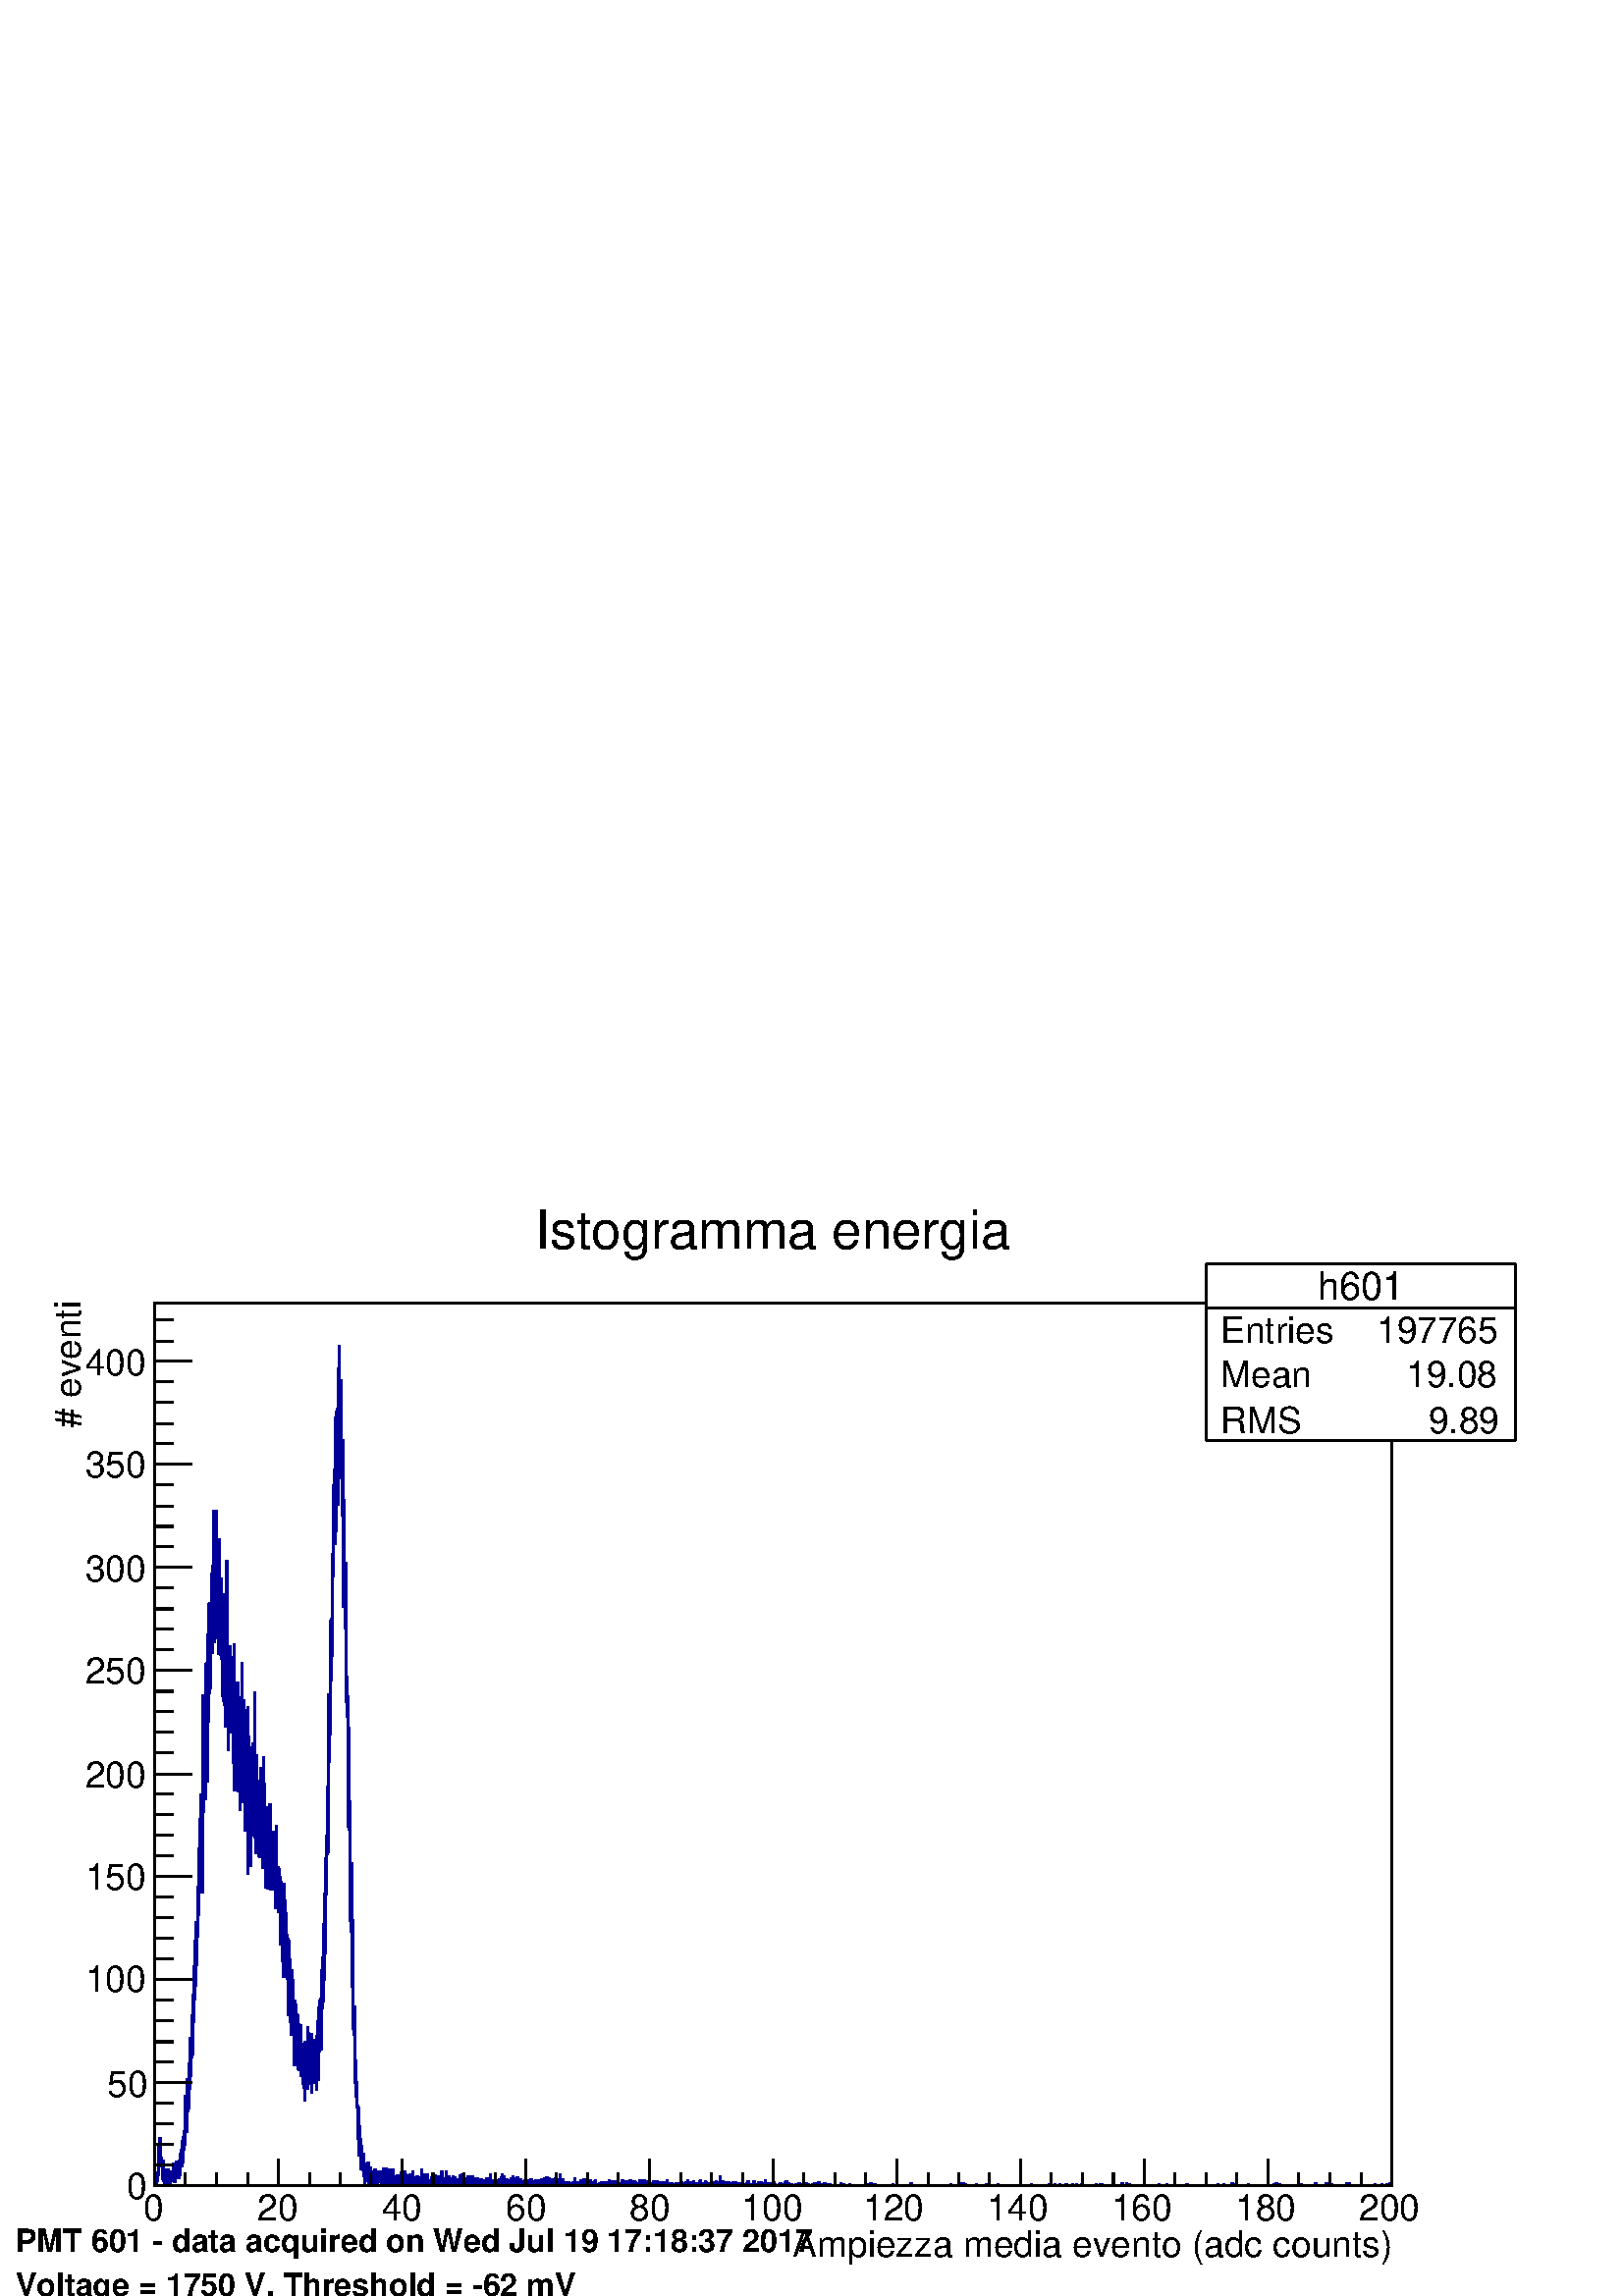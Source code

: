 %!PS-Adobe-2.0 EPSF-2.0
%%BoundingBox:  0 0 567 405
%%EndComments
%%BeginProlog
80 dict begin
/s {stroke} def /l {lineto} def /m {moveto} def /t {translate} def
/r {rotate} def /rl {roll}  def /R {repeat} def
/d {rlineto} def /rm {rmoveto} def /gr {grestore} def /f {eofill} def
/c {setrgbcolor} def /black {0 setgray} def /sd {setdash} def
/cl {closepath} def /sf {scalefont setfont} def /lw {setlinewidth} def
/box {m dup 0 exch d exch 0 d 0 exch neg d cl} def
/NC{systemdict begin initclip end}def/C{NC box clip newpath}def
/bl {box s} def /bf {gsave box gsave f grestore 1 lw [] 0 sd s grestore} def /Y { 0 exch d} def /X { 0 d} def 
/K {{pop pop 0 moveto} exch kshow} bind def
/ita {/ang 15 def gsave [1 0 ang dup sin exch cos div 1 0 0] concat} def 
/mp {newpath /y exch def /x exch def} def
/side {[w .77 mul w .23 mul] .385 w mul sd w 0 l currentpoint t -144 r} def
/mr {mp x y w2 0 360 arc} def /m24 {mr s} def /m20 {mr f} def
/mb {mp x y w2 add m w2 neg 0 d 0 w neg d w 0 d 0 w d cl} def
/mt {mp x y w2 add m w2 neg w neg d w 0 d cl} def
/m21 {mb f} def /m25 {mb s} def /m22 {mt f} def /m26{mt s} def
/m23 {mp x y w2 sub m w2 w d w neg 0 d cl f} def
/m27 {mp x y w2 add m w3 neg w2 neg d w3 w2 neg d w3 w2 d cl s} def
/m28 {mp x w2 sub y w2 sub w3 add m w3 0 d  0 w3 neg d w3 0 d 0 w3 d w3 0 d  0 w3 d w3 neg 0 d 0 w3 d w3 neg 0 d 0 w3 neg d w3 neg 0 d cl s } def
/m29 {mp gsave x w2 sub y w2 add w3 sub m currentpoint t 4 {side} repeat cl fill gr} def
/m30 {mp gsave x w2 sub y w2 add w3 sub m currentpoint t 4 {side} repeat cl s gr} def
/m31 {mp x y w2 sub m 0 w d x w2 sub y m w 0 d x w2 sub y w2 add m w w neg d x w2 sub y w2 sub m w w d s} def
/m32 {mp x y w2 sub m w2 w d w neg 0 d cl s} def
/m33 {mp x y w2 add m w3 neg w2 neg d w3 w2 neg d w3 w2 d cl f} def
/m34 {mp x w2 sub y w2 sub w3 add m w3 0 d  0 w3 neg d w3 0 d 0 w3 d w3 0 d  0 w3 d w3 neg 0 d 0 w3 d w3 neg 0 d 0 w3 neg d w3 neg 0 d cl f } def
/m2 {mp x y w2 sub m 0 w d x w2 sub y m w 0 d s} def
/m5 {mp x w2 sub y w2 sub m w w d x w2 sub y w2 add m w w neg d s} def
/reEncode {exch findfont dup length dict begin {1 index /FID eq  {pop pop} {def} ifelse } forall /Encoding exch def currentdict end dup /FontName get exch definefont pop } def [/Times-Bold /Times-Italic /Times-BoldItalic /Helvetica /Helvetica-Oblique
 /Helvetica-Bold /Helvetica-BoldOblique /Courier /Courier-Oblique /Courier-Bold /Courier-BoldOblique /Times-Roman /AvantGarde-Book /AvantGarde-BookOblique /AvantGarde-Demi /AvantGarde-DemiOblique /Bookman-Demi /Bookman-DemiItalic /Bookman-Light
 /Bookman-LightItalic /Helvetica-Narrow /Helvetica-Narrow-Bold /Helvetica-Narrow-BoldOblique /Helvetica-Narrow-Oblique /NewCenturySchlbk-Roman /NewCenturySchlbk-Bold /NewCenturySchlbk-BoldItalic /NewCenturySchlbk-Italic /Palatino-Bold
 /Palatino-BoldItalic /Palatino-Italic /Palatino-Roman ] {ISOLatin1Encoding reEncode } forall
%%EndProlog
%%BeginSetup
%%EndSetup
newpath  gsave  .25 .25 scale  gsave  0 0 t black[  ] 0 sd 3 lw 1 1 1 c 2268 1619 0 0 bf black 1 1 1 c 1814 1295 227 162 bf black 1814 1295 227 162 bl 0 0 0.6 c 1 1 1 c black 0 0 0.6 c 227 168 m 6 Y -12 Y 1 X 12 Y -9 Y 12 Y 1 X -12 Y 6 Y -3 Y 1 X -3
 Y 6 Y -3 Y 3 Y 1 X -3 Y 3 Y -3 Y 12 Y 1 X -3 Y 21 Y 1 X -9 Y 30 Y 1 X -18 Y 12 Y -15 Y 33 Y 1 X -21 Y 3 Y 1 X -24 Y 18 Y -15 Y 1 X 12 Y -3 Y 3 Y -6 Y 1 X -27 Y 27 Y 1 X -18 Y 6 Y 1 X -18 Y 12 Y -3 Y 1 X -15 Y 21 Y 1 X -18 Y 15 Y 1 X -15 Y 1 X 21 Y
 -21 Y 1 X 6 Y 1 X -3 Y 6 Y -3 Y 1 X 15 Y -15 Y 6 Y -9 Y 1 X 3 Y -3 Y 6 Y -3 Y 1 X -6 Y 12 Y -12 Y 1 X 18 Y -15 Y 6 Y 1 X 6 Y -12 Y 12 Y -6 Y 1 X 6 Y 1 X -6 Y 6 Y -12 Y 12 Y 1 X -3 Y 18 Y -21 Y 12 Y 1 X -18 Y 21 Y 1 X 6 Y -27 Y 1 X 12 Y -6 Y 1 X 15 Y
 -12 Y 1 X -3 Y 24 Y -9 Y 1 X 6 Y -21 Y 1 X 21 Y -18 Y 18 Y -3 Y 1 X -18 Y 18 Y -18 Y 1 X 24 Y -12 Y 12 Y 1 X -21 Y 33 Y -18 Y 1 X 6 Y -6 Y 12 Y 1 X 12 Y -9 Y 3 Y -15 Y 6 Y 1 X -12 Y 39 Y -9 Y 1 X -24 Y 21 Y -21 Y 27 Y 1 X 12 Y -27 Y 9 Y 1 X 21 Y -3
 Y 9 Y -21 Y 1 X 73 Y -55 Y 1 X -6 Y 34 Y -21 Y 1 X -4 Y 25 Y -18 Y 1 X 36 Y -46 Y 46 Y 1 X 33 Y -48 Y 1 X 33 Y -21 Y 9 Y -12 Y 1 X -6 Y 42 Y -6 Y 30 Y 1 X -33 Y 33 Y -36 Y 1 X 45 Y -33 Y 64 Y -40 Y 1 X 18 Y -36 Y 33 Y -3 Y 1 X -3 Y 46 Y -25 Y 1 X 43
 Y -58 Y 1 X 61 Y -9 Y 36 Y -21 Y 1 X 63 Y -39 Y 9 Y 1 X 21 Y -75 Y 42 Y 1 X 79 Y -88 Y 69 Y -18 Y 1 X -30 Y 76 Y 1 X -18 Y 36 Y -6 Y 1 X -58 Y 43 Y 1 X 54 Y -33 Y 51 Y 1 X 58 Y -18 Y 1 X -82 Y 85 Y 1 X -7 Y 64 Y -109 Y 100 Y -42 Y 1 X -22 Y 109 Y
 -72 Y 36 Y 1 X -51 Y 27 Y -85 Y 118 Y -106 Y 1 X 115 Y 1 X -127 Y 151 Y 1 X 40 Y -73 Y 172 Y 1 X -172 Y 51 Y -33 Y 85 Y 1 X -79 Y 55 Y -58 Y 1 X 127 Y -30 Y 1 X -18 Y 118 Y 1 X -127 Y 130 Y -76 Y 1 X -100 Y 152 Y -64 Y 1 X 130 Y -166 Y 121 Y 1 X -85
 Y 151 Y -42 Y 63 Y 1 X -130 Y 133 Y -33 Y 1 X 33 Y -84 Y 39 Y 1 X -82 Y 70 Y -6 Y 1 X 94 Y -88 Y 1 X -15 Y 115 Y -28 Y 1 X 40 Y -94 Y 12 Y -48 Y 66 Y 1 X 145 Y -160 Y 1 X -6 Y 88 Y -115 Y 1 X 139 Y -91 Y 34 Y 1 X 39 Y -64 Y 15 Y -63 Y 1 X 184 Y -114
 Y 30 Y -103 Y 1 X 133 Y 1 X -124 Y 85 Y -52 Y 76 Y 1 X 6 Y -73 Y 85 Y -160 Y 1 X 94 Y -67 Y 106 Y -124 Y 1 X 160 Y -121 Y 61 Y 1 X -79 Y 1 X -33 Y 75 Y -3 Y 1 X -54 Y 97 Y -103 Y 54 Y -69 Y 1 X -24 Y 72 Y -103 Y 1 X 148 Y -84 Y 39 Y 1 X -112 Y 130 Y
 -54 Y 81 Y 1 X -163 Y 70 Y -24 Y 60 Y 1 X 27 Y -133 Y 76 Y 1 X 6 Y -112 Y 1 X 142 Y -136 Y 236 Y 1 X -163 Y 78 Y -94 Y 46 Y 1 X -85 Y 85 Y -64 Y 15 Y 1 X -96 Y 136 Y -58 Y 6 Y 1 X 64 Y -64 Y 1 X 67 Y -30 Y 27 Y 1 X -82 Y 88 Y -18 Y 1 X -85 Y 48 Y
 -72 Y 1 X 18 Y -15 Y 94 Y 1 X -49 Y 9 Y -18 Y 1 X 33 Y -117 Y 1 X 72 Y -9 Y 85 Y -91 Y 1 X 118 Y -175 Y 139 Y -179 Y 1 X 148 Y -99 Y 27 Y 1 X 66 Y -102 Y 27 Y 1 X 72 Y -78 Y 1 X 54 Y -33 Y 75 Y 1 X -160 Y 94 Y -24 Y 1 X 48 Y -103 Y 46 Y 1 X 63 Y
 -115 Y 64 Y -6 Y 1 X 39 Y -133 Y 145 Y -121 Y 1 X 100 Y -33 Y 75 Y 1 X -72 Y 9 Y -85 Y 67 Y 1 X 133 Y -170 Y 67 Y 1 X -33 Y 21 Y -91 Y 118 Y -48 Y 1 X 39 Y -64 Y 70 Y -76 Y 1 X 112 Y -96 Y 54 Y 1 X -151 Y 178 Y -136 Y 1 X 109 Y -112 Y 64 Y 1 X -94 Y
 97 Y -55 Y 1 X 55 Y -64 Y 61 Y 1 X 12 Y -179 Y 245 Y 1 X -151 Y 48 Y -63 Y 45 Y 1 X 79 Y -67 Y 31 Y 1 X 12 Y -79 Y 82 Y 1 X -109 Y 6 Y 1 X -67 Y 176 Y -118 Y 1 X 45 Y -51 Y 106 Y -58 Y 1 X -33 Y 106 Y -127 Y 1 X 136 Y -118 Y 1 X 97 Y -73 Y 70 Y 1 X
 -73 Y 76 Y -6 Y 1 X -91 Y 193 Y -214 Y 1 X -24 Y 117 Y -78 Y 69 Y 1 X -21 Y 58 Y -55 Y 30 Y -51 Y 1 X 48 Y -75 Y 15 Y 1 X 39 Y -57 Y 24 Y -45 Y 1 X 90 Y -78 Y 36 Y -39 Y 1 X -12 Y 45 Y -63 Y 1 X -3 Y 84 Y -39 Y 30 Y 1 X 6 Y -57 Y 109 Y -40 Y 1 X -36
 Y 54 Y -105 Y 66 Y 1 X 45 Y -72 Y 15 Y -39 Y 1 X -37 Y 100 Y -57 Y 93 Y 1 X -42 Y 70 Y -133 Y 90 Y -54 Y 1 X 69 Y -21 Y 9 Y 1 X -87 Y 42 Y -24 Y 33 Y 1 X -72 Y 24 Y 1 X -43 Y 79 Y -103 Y 1 X 103 Y -70 Y 1 X 85 Y -121 Y 85 Y 1 X 3 Y -33 Y 24 Y -40 Y
 31 Y 1 X -43 Y 67 Y 1 X -55 Y 43 Y -73 Y 82 Y 1 X 9 Y -70 Y 94 Y 1 X -124 Y 1 X 85 Y -21 Y 1 X -43 Y 31 Y 1 X -49 Y 55 Y -58 Y 1 X 79 Y -40 Y 28 Y -43 Y 1 X -12 Y 73 Y -33 Y 1 X -40 Y 46 Y -19 Y 25 Y 1 X -64 Y 46 Y -73 Y 1 X 70 Y -67 Y 118 Y -94 Y 1
 X 21 Y -9 Y 3 Y -27 Y 1 X 42 Y 1 X -39 Y 30 Y -6 Y 18 Y -18 Y 1 X 6 Y -54 Y 1 X 48 Y -42 Y 57 Y -57 Y 1 X 39 Y -54 Y 60 Y -99 Y 1 X 87 Y -57 Y 36 Y 1 X -18 Y 45 Y -66 Y 1 X -52 Y 88 Y -39 Y 1 X 39 Y -94 Y 1 X -18 Y 112 Y -63 Y 1 X -16 Y 106 Y -103 Y
 85 Y -9 Y 1 X -91 Y 73 Y 1 X -67 Y 64 Y -61 Y 1 X -30 Y 30 Y -18 Y 1 X -3 Y 55 Y -67 Y 39 Y 1 X -27 Y 21 Y -69 Y 97 Y -22 Y 1 X -24 Y 6 Y -72 Y 1 X 109 Y -58 Y 18 Y 1 X 12 Y -93 Y 78 Y -15 Y 1 X 21 Y -69 Y 48 Y -57 Y 1 X 42 Y -66 Y 63 Y -24 Y 15 Y 1
 X 42 Y -66 Y 1 X -12 Y 15 Y -3 Y 12 Y 1 X 39 Y -48 Y 9 Y -27 Y 1 X 21 Y -3 Y 18 Y -9 Y 1 X -39 Y 48 Y -97 Y 82 Y 1 X -55 Y 34 Y -52 Y 1 X 61 Y -18 Y 39 Y -51 Y 36 Y 1 X -76 Y 43 Y 1 X -22 Y 19 Y -37 Y 1 X 24 Y -21 Y 70 Y -79 Y 1 X 58 Y -61 Y 67 Y 1
 X -58 Y 40 Y -19 Y 19 Y 1 X -25 Y 40 Y -43 Y 1 X 18 Y -9 Y 22 Y 1 X -22 Y 37 Y -76 Y 30 Y 1 X 18 Y 1 X -60 Y 57 Y -48 Y 1 X 45 Y -24 Y 1 X -12 Y 24 Y -48 Y 63 Y 1 X -81 Y 84 Y -51 Y 54 Y -57 Y 1 X 18 Y -21 Y 45 Y 1 X -45 Y 42 Y -18 Y 1 X 27 Y -18 Y
 12 Y 1 X 31 Y -85 Y 1 X 91 Y -85 Y 9 Y 1 X 67 Y -76 Y 9 Y 1 X 48 Y -21 Y 24 Y -36 Y 1 X 21 Y -36 Y 1 X 64 Y 1 X -85 Y 45 Y 1 X 27 Y -57 Y 33 Y 1 X 12 Y -15 Y 18 Y -45 Y 1 X 61 Y -43 Y 1 X 18 Y -36 Y 24 Y 1 X -6 Y 30 Y -51 Y 1 X 15 Y -12 Y 33 Y -21 Y
 1 X 42 Y -57 Y 21 Y 1 X -33 Y 82 Y -43 Y 1 X 40 Y -52 Y 76 Y -67 Y 30 Y 1 X -51 Y 106 Y 1 X -64 Y 15 Y -9 Y 1 X 70 Y -33 Y 1 X 36 Y -42 Y 27 Y 1 X 21 Y -82 Y 100 Y 1 X -78 Y 96 Y -57 Y 1 X 30 Y -15 Y 60 Y -60 Y 1 X 57 Y -63 Y 82 Y -34 Y 1 X 67 Y -55
 Y 3 Y -30 Y 1 X 70 Y -37 Y 94 Y -69 Y 30 Y 1 X 33 Y -82 Y 1 X 118 Y -39 Y 61 Y -25 Y 1 X -30 Y 88 Y -88 Y 61 Y 1 X 75 Y -72 Y 1 X 96 Y -54 Y 6 Y 1 X 79 Y -40 Y 145 Y -54 Y 1 X 27 Y -75 Y 42 Y 1 X 78 Y -6 Y 1 X -18 Y 46 Y -22 Y 88 Y 1 X -84 Y 30 Y
 -34 Y 91 Y 1 X -54 Y 100 Y -100 Y 1 X 103 Y -25 Y 73 Y -33 Y 1 X 133 Y -76 Y 1 X 79 Y -73 Y 33 Y -15 Y 1 X -36 Y 24 Y -6 Y 91 Y 1 X 78 Y -166 Y 1 X 175 Y -69 Y 36 Y -100 Y 118 Y 1 X 3 Y -54 Y 60 Y 1 X 10 Y -109 Y 51 Y -82 Y 1 X 200 Y -15 Y 1 X 48 Y
 -106 Y 22 Y 1 X 72 Y -145 Y 103 Y 1 X 3 Y -142 Y 1 X 142 Y -127 Y 112 Y 1 X -130 Y 24 Y -9 Y 1 X -70 Y 94 Y -3 Y 15 Y 1 X -15 Y 21 Y -245 Y 1 X 158 Y -130 Y 15 Y 1 X 33 Y -24 Y 18 Y -52 Y 1 X 25 Y -76 Y 97 Y 1 X -106 Y 15 Y 1 X -69 Y 42 Y -85 Y 1 X
 37 Y -52 Y 33 Y -39 Y 1 X 30 Y -45 Y 27 Y -33 Y 1 X -88 Y 64 Y -118 Y 145 Y 1 X -148 Y 1 X -9 Y 51 Y -112 Y 49 Y 1 X -115 Y 63 Y 1 X 21 Y -99 Y 39 Y -33 Y 1 X 96 Y -148 Y 1 X 64 Y -97 Y 1 X -45 Y 30 Y -48 Y 1 X -9 Y 15 Y -12 Y 1 X 39 Y -97 Y 42 Y 1
 X -15 Y 15 Y -57 Y 1 X 33 Y -54 Y 21 Y 1 X -24 Y 1 X 21 Y -21 Y 3 Y -15 Y 1 X 3 Y -30 Y 9 Y -28 Y 1 X 40 Y -37 Y 43 Y -49 Y 1 X 22 Y -19 Y 6 Y -30 Y 1 X 21 Y -21 Y 1 X 24 Y -33 Y 6 Y -18 Y 1 X 24 Y -9 Y 18 Y 1 X -33 Y 33 Y -27 Y 1 X 6 Y -15 Y 15 Y 1
 X -6 Y 3 Y -18 Y 1 X 33 Y -30 Y 1 X 15 Y -30 Y 15 Y 1 X 12 Y -18 Y 1 X 9 Y -15 Y 21 Y 1 X -15 Y 3 Y 1 X 3 Y -6 Y 21 Y 1 X -21 Y 3 Y 1 X -6 Y 3 Y -9 Y 1 X 15 Y -12 Y 1 X 15 Y -9 Y 1 X 15 Y -18 Y 1 X -6 Y 12 Y -12 Y 1 X 9 Y -3 Y 1 X 12 Y -9 Y 3 Y 1 X
 3 Y -12 Y 3 Y 1 X 3 Y -12 Y 12 Y -3 Y 1 X 15 Y -18 Y 9 Y 1 X 9 Y -15 Y 3 Y 1 X 3 Y -9 Y 1 X -3 Y 12 Y -12 Y 9 Y 1 X -12 Y 21 Y -15 Y 1 X 12 Y -12 Y 3 Y 1 X -3 Y 6 Y -3 Y 1 X 12 Y -15 Y 9 Y 1 X -9 Y 12 Y -9 Y 1 X 9 Y -12 Y 3 Y -3 Y 6 Y 1 X 3 Y -12 Y
 12 Y 1 X -9 Y 15 Y -12 Y 9 Y 1 X -18 Y 24 Y 1 X -21 Y 9 Y 1 X -6 Y 9 Y -3 Y 3 Y 1 X -12 Y 21 Y 1 X -18 Y 12 Y -12 Y 9 Y 1 X 3 Y -15 Y 1 X 6 Y -9 Y 21 Y 1 X -21 Y 12 Y -9 Y 6 Y 1 X -6 Y 15 Y 1 X 6 Y -18 Y 3 Y -9 Y 1 X 9 Y 1 X 9 Y -15 Y 3 Y -3 Y 1 X 9
 Y -6 Y 12 Y -9 Y 1 X 6 Y -15 Y 1 X 15 Y -15 Y 24 Y -24 Y 1 X 18 Y -15 Y 21 Y -15 Y 1 X 6 Y -9 Y 3 Y -3 Y 1 X 6 Y -6 Y 6 Y -9 Y 1 X 12 Y -3 Y 1 X 3 Y -9 Y 6 Y -6 Y 1 X -3 Y 9 Y -3 Y 1 X -3 Y 6 Y -9 Y 12 Y 1 X -12 Y 12 Y 1 X -6 Y 6 Y -6 Y 3 Y 1 X -9 Y
 9 Y -3 Y 1 X -3 Y 3 Y -3 Y 6 Y 1 X -3 Y 3 Y -3 Y 6 Y 1 X -15 Y 18 Y 1 X -9 Y 3 Y 1 X -9 Y 9 Y 1 X -9 Y 9 Y -6 Y 1 X 3 Y -3 Y 6 Y -9 Y 9 Y 1 X 9 Y -21 Y 12 Y 1 X -3 Y 6 Y -9 Y 1 X 12 Y -15 Y 12 Y 1 X -15 Y 15 Y -9 Y 1 X -3 Y 6 Y -3 Y 3 Y 1 X 6 Y -9 Y
 3 Y -3 Y 1 X 3 Y -6 Y 12 Y 1 X -15 Y 18 Y -6 Y 1 X -6 Y 12 Y -12 Y 3 Y 1 X -6 Y 12 Y -6 Y 1 X -3 Y 9 Y 1 X -12 Y 6 Y -9 Y 15 Y 1 X -6 Y 12 Y -18 Y 1 X 3 Y -6 Y 1 X 12 Y -6 Y 6 Y 1 X -9 Y 1 X 6 Y -6 Y 6 Y -3 Y 6 Y 1 X 3 Y -12 Y 3 Y -3 Y 1 X 12 Y -12
 Y 9 Y 1 X -12 Y 9 Y -3 Y 1 X -3 Y 6 Y -6 Y 1 X 9 Y -12 Y 12 Y 1 X -9 Y 9 Y -6 Y 1 X 6 Y -9 Y 1 X 12 Y -9 Y 1 X 18 Y -21 Y 6 Y 1 X -3 Y 6 Y -9 Y 1 X 12 Y -6 Y 1 X -3 Y 12 Y -15 Y 1 X 6 Y -6 Y 6 Y 1 X -6 Y 6 Y -3 Y 1 X 12 Y -18 Y 1 X 6 Y -3 Y 1 X 15 Y
 -12 Y 1 X 3 Y -3 Y 1 X 3 Y -9 Y 1 X 3 Y -3 Y 3 Y 1 X 6 Y -6 Y 1 X -3 Y 6 Y 1 X 6 Y 1 X -9 Y 12 Y -12 Y 1 X 9 Y -6 Y 6 Y 1 X -12 Y 9 Y 1 X 6 Y -12 Y 12 Y 1 X -15 Y 1 X 12 Y -9 Y 6 Y -6 Y 1 X -3 Y 1 X 6 Y -6 Y 9 Y 1 X -3 Y 6 Y -12 Y 12 Y 1 X 3 Y -12 Y
 6 Y 1 X -3 Y 9 Y -15 Y 1 X 15 Y -12 Y 6 Y 1 X -3 Y 6 Y -3 Y 1 X -3 Y 15 Y -21 Y 3 Y 1 X 9 Y -6 Y 1 X 15 Y -18 Y 6 Y -9 Y 1 X 3 Y -3 Y 9 Y 1 X -6 Y 6 Y 1 X -9 Y 12 Y -6 Y 1 X -6 Y 6 Y 1 X 3 Y -9 Y 21 Y -18 Y 1 X 9 Y -9 Y 3 Y -3 Y 1 X 6 Y -9 Y 1 X 12
 Y -12 Y 1 X 6 Y -6 Y 9 Y 1 X -9 Y 15 Y -9 Y 1 X -6 Y 6 Y -3 Y 1 X 9 Y -12 Y 9 Y 1 X -9 Y 6 Y 1 X 3 Y -3 Y 1 X -3 Y 3 Y -3 Y 9 Y 1 X -9 Y 12 Y -15 Y 1 X 9 Y -6 Y 9 Y 1 X -6 Y 3 Y -9 Y 1 X 9 Y -6 Y 3 Y -3 Y 1 X 6 Y -6 Y 1 X -3 Y 6 Y -6 Y 1 X 3 Y -3 Y
 6 Y -3 Y 1 X -3 Y 9 Y 1 X -9 Y 9 Y 1 X -6 Y 3 Y -6 Y 15 Y 1 X -9 Y 3 Y -6 Y 1 X 9 Y -6 Y 9 Y 1 X -9 Y 12 Y -18 Y 3 Y 1 X 9 Y -12 Y 3 Y 1 X 12 Y -12 Y 6 Y 1 X -6 Y 9 Y 1 X -12 Y 3 Y 1 X 6 Y -3 Y 6 Y -9 Y 1 X -3 Y 9 Y 1 X -3 Y 6 Y -9 Y 1 X 9 Y -12 Y 1
 X 6 Y -3 Y 12 Y -12 Y 1 X -3 Y 12 Y 1 X -12 Y 6 Y -6 Y 1 X 3 Y -3 Y 9 Y 1 X 6 Y -15 Y 3 Y 1 X 6 Y -9 Y 3 Y 1 X 6 Y -6 Y 1 X 9 Y -9 Y 6 Y -6 Y 3 Y 1 X 9 Y -9 Y 1 X -6 Y 6 Y -6 Y 1 X 9 Y -6 Y 3 Y 1 X -3 Y 9 Y -3 Y 1 X -3 Y 6 Y -9 Y 1 X -3 Y 6 Y -6 Y 3
 Y 1 X 9 Y -6 Y 3 Y -6 Y 6 Y 1 X -9 Y 9 Y 1 X -9 Y 6 Y -6 Y 1 X 6 Y -3 Y 1 X -3 Y 6 Y -6 Y 1 X 3 Y -3 Y 9 Y 1 X -9 Y 3 Y 1 X 6 Y -6 Y 1 X 3 Y -3 Y 6 Y -9 Y 1 X 9 Y -3 Y 1 X -3 Y 3 Y -6 Y 1 X 9 Y -9 Y 1 X 9 Y -6 Y 1 X 9 Y -12 Y 6 Y 1 X -3 Y 9 Y -3 Y 1
 X -6 Y 6 Y 1 X -6 Y 3 Y -3 Y 1 X 9 Y -12 Y 9 Y 1 X -6 Y 3 Y 1 X -3 Y 15 Y -15 Y 1 X 6 Y -9 Y 3 Y -3 Y 1 X 3 Y -3 Y 1 X 6 Y -3 Y 6 Y -9 Y 1 X 9 Y -6 Y 1 X 6 Y -3 Y 1 X 3 Y -9 Y 6 Y -6 Y 1 X 3 Y -3 Y 3 Y 1 X 3 Y -6 Y 6 Y -6 Y 1 X 9 Y -9 Y 1 X 6 Y 1 X
 -3 Y 3 Y -6 Y 6 Y 1 X -6 Y 3 Y 1 X 3 Y -3 Y 3 Y 1 X -6 Y 9 Y -9 Y 9 Y 1 X -9 Y 3 Y 1 X 9 Y 1 X -9 Y 1 X 15 Y -15 Y 1 X -3 Y 6 Y 1 X -6 Y 3 Y -3 Y 6 Y 1 X -6 Y 15 Y -15 Y 1 X 6 Y -6 Y 3 Y 1 X 6 Y 1 X -9 Y 3 Y 1 X 3 Y -6 Y 9 Y -9 Y 1 X 6 Y -3 Y 1 X -3
 Y 9 Y -6 Y 3 Y 1 X -6 Y 3 Y -3 Y 6 Y 1 X -6 Y 3 Y -3 Y 1 X 3 Y -3 Y 12 Y -12 Y 1 X 6 Y -6 Y 6 Y 1 X 3 Y -6 Y 6 Y -3 Y 1 X -6 Y 15 Y -15 Y 6 Y -6 Y 1 X 3 Y -3 Y 3 Y 1 X 3 Y -3 Y 1 X -3 Y 12 Y -12 Y 1 X 6 Y 1 X -6 Y 3 Y 1 X -3 Y 12 Y 1 X -9 Y 6 Y -6 Y
 6 Y 1 X -6 Y 3 Y 1 X -6 Y 6 Y -6 Y 1 X 3 Y 1 X 3 Y -6 Y 9 Y 1 X -9 Y 3 Y 2 X -3 Y 6 Y 1 X -3 Y 3 Y 2 X -3 Y 3 Y -6 Y 3 Y -3 Y 1 X 9 Y -6 Y 1 X -3 Y 3 Y 1 X -3 Y 3 Y -3 Y 1 X 3 Y 1 X 3 Y -6 Y 9 Y -3 Y 1 X -6 Y 3 Y 1 X 6 Y -9 Y 6 Y -3 Y 1 X -3 Y 3 Y 1
 X -3 Y 6 Y 1 X 3 Y -9 Y 9 Y 1 X -6 Y 3 Y 1 X -6 Y 1 X 6 Y -3 Y 3 Y -6 Y 1 X 6 Y -6 Y 3 Y 1 X 3 Y -3 Y 3 Y 1 X -6 Y 6 Y -6 Y 1 X 9 Y -9 Y 6 Y -6 Y 1 X 6 Y -6 Y 1 X 6 Y -6 Y 6 Y 1 X -3 Y 3 Y -6 Y 3 Y 1 X -3 Y 9 Y -9 Y 3 Y 1 X -3 Y 3 Y -3 Y 3 Y -3 Y 1
 X 6 Y 1 X -3 Y 3 Y -3 Y 3 Y 1 X -6 Y 9 Y 1 X -9 Y 9 Y -9 Y 1 X 9 Y -9 Y 1 X 6 Y -3 Y 1 X 9 Y -12 Y 3 Y 1 X -3 Y 9 Y 1 X -9 Y 9 Y 1 X -9 Y 3 Y 1 X -3 Y 12 Y 1 X -12 Y 6 Y -6 Y 1 X 3 Y -3 Y 1 X 6 Y -6 Y 12 Y -12 Y 1 X 6 Y -6 Y 9 Y -6 Y 1 X -3 Y 9 Y 1
 X -9 Y 1 X 9 Y 1 X -9 Y 6 Y -6 Y 3 Y -3 Y 1 X 3 Y -3 Y 1 X 6 Y -6 Y 1 X 3 Y -3 Y 9 Y -3 Y 1 X 3 Y -9 Y 1 X 3 Y -3 Y 12 Y -9 Y 1 X -3 Y 3 Y -3 Y 1 X 3 Y -3 Y 1 X 3 Y -3 Y 3 Y 1 X -3 Y 9 Y 1 X -9 Y 3 Y -3 Y 1 X 6 Y -6 Y 1 X 18 Y -15 Y 3 Y -3 Y 1 X -3
 Y 3 Y -3 Y 6 Y -6 Y 2 X 3 Y -3 Y 9 Y 1 X -9 Y 1 X 3 Y -3 Y 3 Y -3 Y 1 X 3 Y -3 Y 1 X 6 Y -3 Y 1 X -3 Y 6 Y -6 Y 1 X 3 Y -3 Y 1 X 3 Y -3 Y 3 Y -3 Y 1 X 6 Y -3 Y 1 X 3 Y -6 Y 1 X 3 Y 1 X -3 Y 3 Y 1 X -3 Y 3 Y -3 Y 1 X 3 Y -3 Y 1 X 3 Y -3 Y 1 X 3 Y -3
 Y 3 Y 1 X 3 Y -6 Y 1 X 3 Y -3 Y 1 X 6 Y -6 Y 12 Y -9 Y 1 X -3 Y 3 Y 1 X -3 Y 3 Y -3 Y 1 X 3 Y -3 Y 1 X 3 Y -3 Y 1 X 6 Y -6 Y 6 Y -6 Y 1 X 3 Y -3 Y 3 Y -3 Y 1 X 3 Y -3 Y 3 Y -3 Y 1 X 6 Y -6 Y 3 Y 1 X 6 Y -9 Y 3 Y -3 Y 1 X 3 Y -3 Y 1 X 3 Y -3 Y 3 Y 1
 X -3 Y 1 X 3 Y -3 Y 9 Y 1 X -9 Y 3 Y -3 Y 3 Y -3 Y 1 X 3 Y 1 X -3 Y 3 Y -3 Y 1 X 3 Y -3 Y 1 X 6 Y -6 Y 1 X 3 Y 1 X -3 Y 3 Y -3 Y 3 Y 1 X 3 Y -6 Y 3 Y 1 X -3 Y 6 Y -3 Y 1 X -3 Y 9 Y -9 Y 2 X 6 Y -6 Y 1 X 3 Y -3 Y 1 X 6 Y -6 Y 2 X 6 Y -6 Y 6 Y 1 X 3 Y
 -9 Y 9 Y -9 Y 1 X 6 Y -6 Y 1 X 3 Y -3 Y 1 X 3 Y -3 Y 1 X 3 Y -3 Y 3 Y -3 Y 1 X 3 Y -3 Y 3 Y -3 Y 1 X 3 Y -3 Y 3 Y 1 X -3 Y 1 X 3 Y -3 Y 3 Y -3 Y 1 X 6 Y -3 Y 1 X -3 Y 3 Y -3 Y 1 X 6 Y -6 Y 3 Y 1 X -3 Y 3 Y 1 X -3 Y 3 Y -3 Y 3 Y 1 X -3 Y 3 Y -3 Y 1 X
 6 Y -6 Y 1 X 3 Y -3 Y 1 X 3 Y -3 Y 1 X 3 Y -3 Y 6 Y -3 Y 1 X -3 Y 3 Y -3 Y 3 Y 1 X -3 Y 1 X 9 Y -9 Y 1 X 6 Y -3 Y 1 X 3 Y -6 Y 3 Y -3 Y 1 X 6 Y 1 X -6 Y 3 Y 1 X -3 Y 1 X 6 Y 1 X -6 Y 6 Y -6 Y 1 X 3 Y 1 X -3 Y 6 Y 1 X -6 Y 6 Y 1 X -6 Y 3 Y -3 Y 2 X 3
 Y -3 Y 3 Y -3 Y 1 X 3 Y -3 Y 3 Y -3 Y 1 X 3 Y -3 Y 3 Y 1 X -3 Y 3 Y 1 X -3 Y 3 Y -3 Y 1 X 3 Y -3 Y 1 X 9 Y -6 Y 1 X -3 Y 3 Y -3 Y 1 X 6 Y -6 Y 1 X 6 Y 1 X -6 Y 1 X 6 Y -6 Y 1 X 6 Y 1 X -6 Y 3 Y -3 Y 3 Y 1 X -3 Y 1 X 3 Y -3 Y 3 Y 1 X 3 Y -6 Y 1 X 9 Y
 -9 Y 1 X 9 Y -9 Y 1 X 6 Y -6 Y 1 X 3 Y 1 X -3 Y 3 Y -3 Y 2 X 3 Y -3 Y 6 Y 1 X -6 Y 1 X 3 Y -3 Y 6 Y -3 Y 1 X -3 Y 1 X 3 Y 1 X -3 Y 3 Y -3 Y 1 X 3 Y -3 Y 2 X 9 Y -9 Y 3 Y -3 Y 1 X 3 Y -3 Y 1 X 3 Y -3 Y 1 X 9 Y -9 Y 3 Y -3 Y 1 X 3 Y -3 Y 3 Y -3 Y 1 X
 3 Y -3 Y 3 Y -3 Y 1 X 6 Y -6 Y 1 X 9 Y -9 Y 6 Y 1 X -6 Y 6 Y -6 Y 1 X 3 Y -3 Y 1 X 3 Y -3 Y 6 Y 1 X -6 Y 1 X 6 Y 1 X -6 Y 3 Y 1 X -3 Y 1 X 3 Y -3 Y 2 X 3 Y -3 Y 1 X 3 Y -3 Y 1 X 3 Y 1 X -3 Y 3 Y 1 X -3 Y 6 Y 1 X -6 Y 1 X 3 Y -3 Y 1 X 3 Y -3 Y 1 X 6
 Y 1 X -6 Y 3 Y -3 Y 2 X 3 Y -3 Y 3 Y -3 Y 1 X 3 Y -3 Y 1 X 3 Y -3 Y 3 Y 1 X 3 Y -6 Y 3 Y 1 X -3 Y 3 Y -3 Y 1 X 3 Y 1 X -3 Y 1 X 6 Y -6 Y 3 Y -3 Y 1 X 6 Y -6 Y 1 X 3 Y -3 Y 1 X 3 Y 1 X -3 Y 6 Y -6 Y 1 X 9 Y -9 Y 2 X 3 Y -3 Y 1 X 3 Y -3 Y 2 X 3 Y 1 X
 -3 Y 3 Y 1 X -3 Y 3 Y -3 Y 1 X 3 Y -3 Y 1 X 3 Y -3 Y 1 X 3 Y -3 Y 3 X 3 Y -3 Y 1 X 3 Y -3 Y 3 Y 1 X -3 Y 3 Y -3 Y 1 X 3 Y 1 X -3 Y 3 Y 1 X -3 Y 1 X 3 Y 1 X -3 Y 3 Y 1 X -3 Y 3 Y 1 X 3 Y -6 Y 3 X 3 Y -3 Y 3 Y 1 X -3 Y 3 Y -3 Y 2 X 6 Y -6 Y 1 X 3 Y 1
 X -3 Y 1 X 9 Y -9 Y 3 Y -3 Y 1 X 3 Y 1 X -3 Y 3 Y -3 Y 1 X 3 Y 1 X 3 Y -6 Y 3 Y -3 Y 1 X 3 Y -3 Y 1 X 3 Y 1 X -3 Y 3 Y -3 Y 1 X 6 Y 1 X -6 Y 3 Y -3 Y 1 X 3 Y -3 Y 3 Y -3 Y 1 X 3 Y -3 Y 1 X 3 Y 1 X -3 Y 3 Y -3 Y 1 X 3 Y -3 Y 1 X 3 Y -3 Y 2 X 6 Y 1 X
 -6 Y 1 X 3 Y -3 Y 9 Y -9 Y 1 X 3 Y 1 X -3 Y 2 X 3 Y -3 Y 1 X 3 Y 1 X -3 Y 6 Y 1 X -6 Y 3 Y -3 Y 1 X 3 Y -3 Y 6 Y -3 Y 1 X -3 Y 3 Y -3 Y 1 X 3 Y -3 Y 1 X 3 Y -3 Y 3 Y 1 X -3 Y 3 Y 1 X -3 Y 1 X 3 Y -3 Y 1 X 9 Y -9 Y 3 Y 1 X -3 Y 1 X 3 Y -3 Y 1 X 3 Y
 -3 Y 3 Y 1 X -3 Y 6 Y -6 Y 2 X 3 Y 1 X -3 Y 6 Y 1 X -6 Y 3 Y -3 Y 1 X 3 Y -3 Y 1 X 3 Y -3 Y 1 X 3 Y -3 Y 1 X 6 Y -6 Y 1 X 15 Y -15 Y 1 X 3 Y -3 Y 3 Y 1 X -3 Y 3 Y 1 X -3 Y 3 Y -3 Y 1 X 6 Y 1 X -6 Y 3 Y 1 X -3 Y 1 X 3 Y -3 Y 3 Y 1 X -3 Y 3 Y -3 Y 3 Y
 1 X 3 Y -6 Y 3 Y 1 X -3 Y 3 Y 1 X -3 Y 3 Y 1 X -3 Y 3 Y 1 X -3 Y 6 Y -6 Y 1 X 3 Y -3 Y 1 X 3 Y 1 X -3 Y 3 X 6 Y -6 Y 3 Y -3 Y 1 X 6 Y -3 Y 1 X -3 Y 3 Y -3 Y 1 X 3 Y 1 X 3 Y -6 Y 1 X 3 Y -3 Y 3 Y 1 X -3 Y 3 Y -3 Y 3 Y -3 Y 1 X 3 Y -3 Y 3 X 3 Y 1 X -3
 Y 3 Y -3 Y 1 X 3 Y -3 Y 1 X 3 Y 1 X -3 Y 6 Y 1 X -6 Y 3 Y -3 Y 3 X 3 Y -3 Y 3 Y -3 Y 2 X 3 Y 1 X -3 Y 1 X 3 Y -3 Y 6 Y 1 X -6 Y 4 X 3 Y -3 Y 2 X 3 Y -3 Y 1 X 6 Y -6 Y 6 Y 1 X -6 Y 3 Y -3 Y 2 X 3 Y -3 Y 3 X 3 Y -3 Y 1 X 3 Y -3 Y 3 Y 1 X 3 Y -6 Y 1 X
 3 Y 1 X -3 Y 1 X 6 Y -6 Y 2 X 3 Y -3 Y 2 X 3 Y -3 Y 3 Y -3 Y 3 Y 1 X -3 Y 3 Y -3 Y 3 Y 1 X 6 Y -9 Y 3 Y -3 Y 1 X 3 Y -3 Y 2 X 3 Y -3 Y 3 Y -3 Y 1 X 3 Y -3 Y 1 X 3 Y 1 X -3 Y 3 Y 1 X -3 Y 3 Y -3 Y 1 X 3 Y -3 Y 1 X 3 Y -3 Y 2 X 3 Y -3 Y 3 Y -3 Y 1 X 3
 Y 1 X -3 Y 3 Y -3 Y 3 Y 1 X -3 Y 6 Y -6 Y 1 X 3 Y -3 Y 5 X 3 Y -3 Y 2 X 3 Y -3 Y 3 Y 1 X -3 Y 2 X 3 Y -3 Y 1 X 3 Y -3 Y 2 X 3 Y -3 Y 2 X 6 Y -6 Y 1 X 6 Y 1 X -6 Y 2 X 3 Y 1 X -3 Y 5 X 3 Y -3 Y 5 X 3 Y -3 Y 1 X 3 Y -3 Y 1 X 3 Y -3 Y 3 X 3 Y 1 X -3 Y
 1 X 3 Y -3 Y 2 X 3 Y -3 Y 1 X 3 Y -3 Y 4 X 3 Y -3 Y 1 X 3 Y 1 X -3 Y 1 X 3 Y -3 Y 2 X 3 Y -3 Y 5 X 3 Y -3 Y 4 X 3 Y -3 Y 3 Y 1 X -3 Y 3 Y -3 Y 1 X 3 Y -3 Y 1 X 3 Y 1 X -3 Y 1 X 3 Y -3 Y 1 X 3 Y -3 Y 6 Y -6 Y 2 X 3 Y -3 Y 1 X 3 Y -3 Y 3 X 3 Y -3 Y 2
 X 3 Y 1 X -3 Y 5 X 3 Y -3 Y 3 X 3 Y -3 Y 15 X 3 Y 1 X -3 Y 4 X 3 Y -3 Y 8 X 3 Y -3 Y 25 X 3 Y -3 Y 3 X 3 Y -3 Y 3 X 3 Y 1 X -3 Y 3 X 3 Y -3 Y 3 X 3 Y -3 Y 26 X 3 Y -3 Y 5 X 3 Y -3 Y 21 X 3 Y 1 X -3 Y 57 X 3 Y -3 Y 16 X 3 Y 1 X -3 Y 2 X 3 Y 1 X -3 Y
 2 X 3 Y -3 Y 16 X 3 Y -3 Y 15 X 3 Y -3 Y 17 X 3 Y -3 Y 49 X 3 Y -3 Y 26 X 3 Y -3 Y 8 X 3 Y -3 Y 7 X 3 Y -3 Y 9 X 3 Y -3 Y 1 X 3 Y -3 Y 9 X 3 Y -3 Y 6 X 3 Y -3 Y 7 X 3 Y -3 Y 22 X 3 Y -3 Y 5 X 3 Y -3 Y 3 X 3 Y -3 Y 29 X 3 Y 1 X -3 Y 6 X 3 Y 1 X -3 Y
 3 X 3 Y -3 Y 44 X 3 Y -3 Y 11 X 3 Y -3 Y 1 X 3 Y -3 Y 29 X 3 Y -3 Y 45 X 3 Y -3 Y 9 X 3 Y -3 Y 12 X 3 Y 1 X -3 Y 1 X 3 Y -3 Y 22 X 3 Y -3 Y 37 X 3 Y -3 Y 4 X 3 Y 1 X -3 Y 4 X 3 Y -3 Y 32 X 3 Y -3 Y 20 X 3 Y -3 Y 3 Y 1 X -3 Y 15 X 3 Y 1 X -3 Y 8 X 3
 Y -3 Y 21 X 3 Y 1 X -3 Y 2 X 3 Y 1 X -3 Y 38 X 3 Y -3 Y 10 X 3 Y -3 Y 7 X 3 Y -3 Y 4 X 3 Y 1 X -3 Y 2 X s black 227 162 m 1814 X s
 gsave  2268 1619 0 0 C 1162.38 57.05 t 0 r /Helvetica findfont 53.484 sf 0 0 m (Ampiezza media evento \(adc counts\)) show NC gr  227 201 m -39 Y s 272 181 m -19 Y s 317 181 m -19 Y s 363 181 m -19 Y s 408 201 m -39 Y s 454 181 m -19 Y s 499 181
 m -19 Y s 544 181 m -19 Y s 590 201 m -39 Y s 635 181 m -19 Y s 680 181 m -19 Y s 726 181 m -19 Y s 771 201 m -39 Y s 816 181 m -19 Y s 862 181 m -19 Y s 907 181 m -19 Y s 952 201 m -39 Y s 998 181 m -19 Y s 1043 181 m -19 Y s 1089 181 m -19 Y s
 1134 201 m -39 Y s 1179 181 m -19 Y s 1225 181 m -19 Y s 1270 181 m -19 Y s 1315 201 m -39 Y s 1361 181 m -19 Y s 1406 181 m -19 Y s 1451 181 m -19 Y s 1497 201 m -39 Y s 1542 181 m -19 Y s 1587 181 m -19 Y s 1633 181 m -19 Y s 1678 201 m -39 Y s
 1723 181 m -19 Y s 1769 181 m -19 Y s 1814 181 m -19 Y s 1860 201 m -39 Y s 1905 181 m -19 Y s 1950 181 m -19 Y s 1996 181 m -19 Y s 2041 201 m -39 Y s 2041 201 m -39 Y s
 gsave  2268 1619 0 0 C 210.37 110.533 t 0 r /Helvetica findfont 53.484 sf 0 0 m (0) show NC gr 
 gsave  2268 1619 0 0 C 377.953 110.533 t 0 r /Helvetica findfont 53.484 sf 0 0 m (20) show NC gr 
 gsave  2268 1619 0 0 C 559.798 110.533 t 0 r /Helvetica findfont 53.484 sf 0 0 m (40) show NC gr 
 gsave  2268 1619 0 0 C 741.643 110.533 t 0 r /Helvetica findfont 53.484 sf 0 0 m (60) show NC gr 
 gsave  2268 1619 0 0 C 923.488 110.533 t 0 r /Helvetica findfont 53.484 sf 0 0 m (80) show NC gr 
 gsave  2268 1619 0 0 C 1087.51 110.533 t 0 r /Helvetica findfont 53.484 sf 0 0 m (100) show NC gr 
 gsave  2268 1619 0 0 C 1265.79 110.533 t 0 r /Helvetica findfont 53.484 sf 0 0 m (120) show NC gr 
 gsave  2268 1619 0 0 C 1447.63 110.533 t 0 r /Helvetica findfont 53.484 sf 0 0 m (140) show NC gr 
 gsave  2268 1619 0 0 C 1629.48 110.533 t 0 r /Helvetica findfont 53.484 sf 0 0 m (160) show NC gr 
 gsave  2268 1619 0 0 C 1811.32 110.533 t 0 r /Helvetica findfont 53.484 sf 0 0 m (180) show NC gr 
 gsave  2268 1619 0 0 C 1993.17 110.533 t 0 r /Helvetica findfont 53.484 sf 0 0 m (200) show NC gr  227 162 m 1295 Y s
 gsave  2268 1619 0 0 C 117.665 1272.92 t 90 r /Helvetica findfont 53.484 sf 0 0 m (# eventi) show NC gr  281 162 m -54 X s 254 192 m -27 X s 254 222 m -27 X s 254 253 m -27 X s 254 283 m -27 X s 281 313 m -54 X s 254 343 m -27 X s 254 373 m -27 X s
 254 404 m -27 X s 254 434 m -27 X s 281 464 m -54 X s 254 494 m -27 X s 254 525 m -27 X s 254 555 m -27 X s 254 585 m -27 X s 281 615 m -54 X s 254 646 m -27 X s 254 676 m -27 X s 254 706 m -27 X s 254 736 m -27 X s 281 766 m -54 X s 254 797 m -27 X
 s 254 827 m -27 X s 254 857 m -27 X s 254 887 m -27 X s 281 918 m -54 X s 254 948 m -27 X s 254 978 m -27 X s 254 1008 m -27 X s 254 1039 m -27 X s 281 1069 m -54 X s 254 1099 m -27 X s 254 1129 m -27 X s 254 1159 m -27 X s 254 1190 m -27 X s 281
 1220 m -54 X s 254 1250 m -27 X s 254 1280 m -27 X s 254 1311 m -27 X s 254 1341 m -27 X s 281 1371 m -54 X s 281 1371 m -54 X s 254 1401 m -27 X s 254 1432 m -27 X s
 gsave  2268 1619 0 0 C 185.411 142.624 t 0 r /Helvetica findfont 53.484 sf 0 0 m (0) show NC gr 
 gsave  2268 1619 0 0 C 156.886 292.379 t 0 r /Helvetica findfont 53.484 sf 0 0 m (50) show NC gr 
 gsave  2268 1619 0 0 C 124.796 445.699 t 0 r /Helvetica findfont 53.484 sf 0 0 m (100) show NC gr 
 gsave  2268 1619 0 0 C 124.796 595.454 t 0 r /Helvetica findfont 53.484 sf 0 0 m (150) show NC gr 
 gsave  2268 1619 0 0 C 124.796 745.209 t 0 r /Helvetica findfont 53.484 sf 0 0 m (200) show NC gr 
 gsave  2268 1619 0 0 C 124.796 898.529 t 0 r /Helvetica findfont 53.484 sf 0 0 m (250) show NC gr 
 gsave  2268 1619 0 0 C 124.796 1048.28 t 0 r /Helvetica findfont 53.484 sf 0 0 m (300) show NC gr 
 gsave  2268 1619 0 0 C 124.796 1201.6 t 0 r /Helvetica findfont 53.484 sf 0 0 m (350) show NC gr 
 gsave  2268 1619 0 0 C 124.796 1351.36 t 0 r /Helvetica findfont 53.484 sf 0 0 m (400) show NC gr  1 1 1 c black
 gsave  2268 1619 0 0 C 784.43 1536.77 t 0 r /Helvetica findfont 78.443 sf 0 0 m (Istogramma energia) show NC gr  1 1 1 c 453 259 1769 1255 bf black 1769 1255 m 453 X s 2222 1255 m 259 Y s 2222 1514 m -453 X s 1769 1514 m -259 Y s 1 1 1 c black
 gsave  2268 1619 0 0 C 1932.55 1461.89 t 0 r /Helvetica findfont 57.05 sf 0 0 m (h601) show NC gr  1769 1449 m 453 X s
 gsave  2268 1619 0 0 C 1789.93 1397.71 t 0 r /Helvetica findfont 53.484 sf 0 0 m (Entries ) show NC gr 
 gsave  2268 1619 0 0 C 2003.86 1397.71 t 0 r /Helvetica findfont 53.484 sf 0 0 m ( 197765) show NC gr 
 gsave  2268 1619 0 0 C 1789.93 1333.53 t 0 r /Helvetica findfont 53.484 sf 0 0 m (Mean  ) show NC gr 
 gsave  2268 1619 0 0 C 2032.39 1333.53 t 0 r /Helvetica findfont 53.484 sf 0 0 m (  19.08) show NC gr 
 gsave  2268 1619 0 0 C 1789.93 1265.79 t 0 r /Helvetica findfont 53.484 sf 0 0 m (RMS   ) show NC gr 
 gsave  2268 1619 0 0 C 2050.22 1265.79 t 0 r /Helvetica findfont 53.484 sf 0 0 m (   9.89) show NC gr 
 gsave  2268 1619 0 0 C 22.677 64.751 t 0 r /Helvetica-Bold findfont 46.353 sf 0 0 m (PMT 601 \255 data acquired on Wed Jul 19 17:18:37 2017 ) show NC gr 
 gsave  2268 1619 0 0 C 22.677 0 t 0 r /Helvetica-Bold findfont 46.353 sf 0 0 m (Voltage = 1750 V, Threshold = \25562 mV) show NC gr  1 1 1 c black
 gsave  2268 1619 0 0 C 784.43 1536.77 t 0 r /Helvetica findfont 78.443 sf 0 0 m (Istogramma energia) show NC gr 
 gr  gr showpage
end
%%EOF
